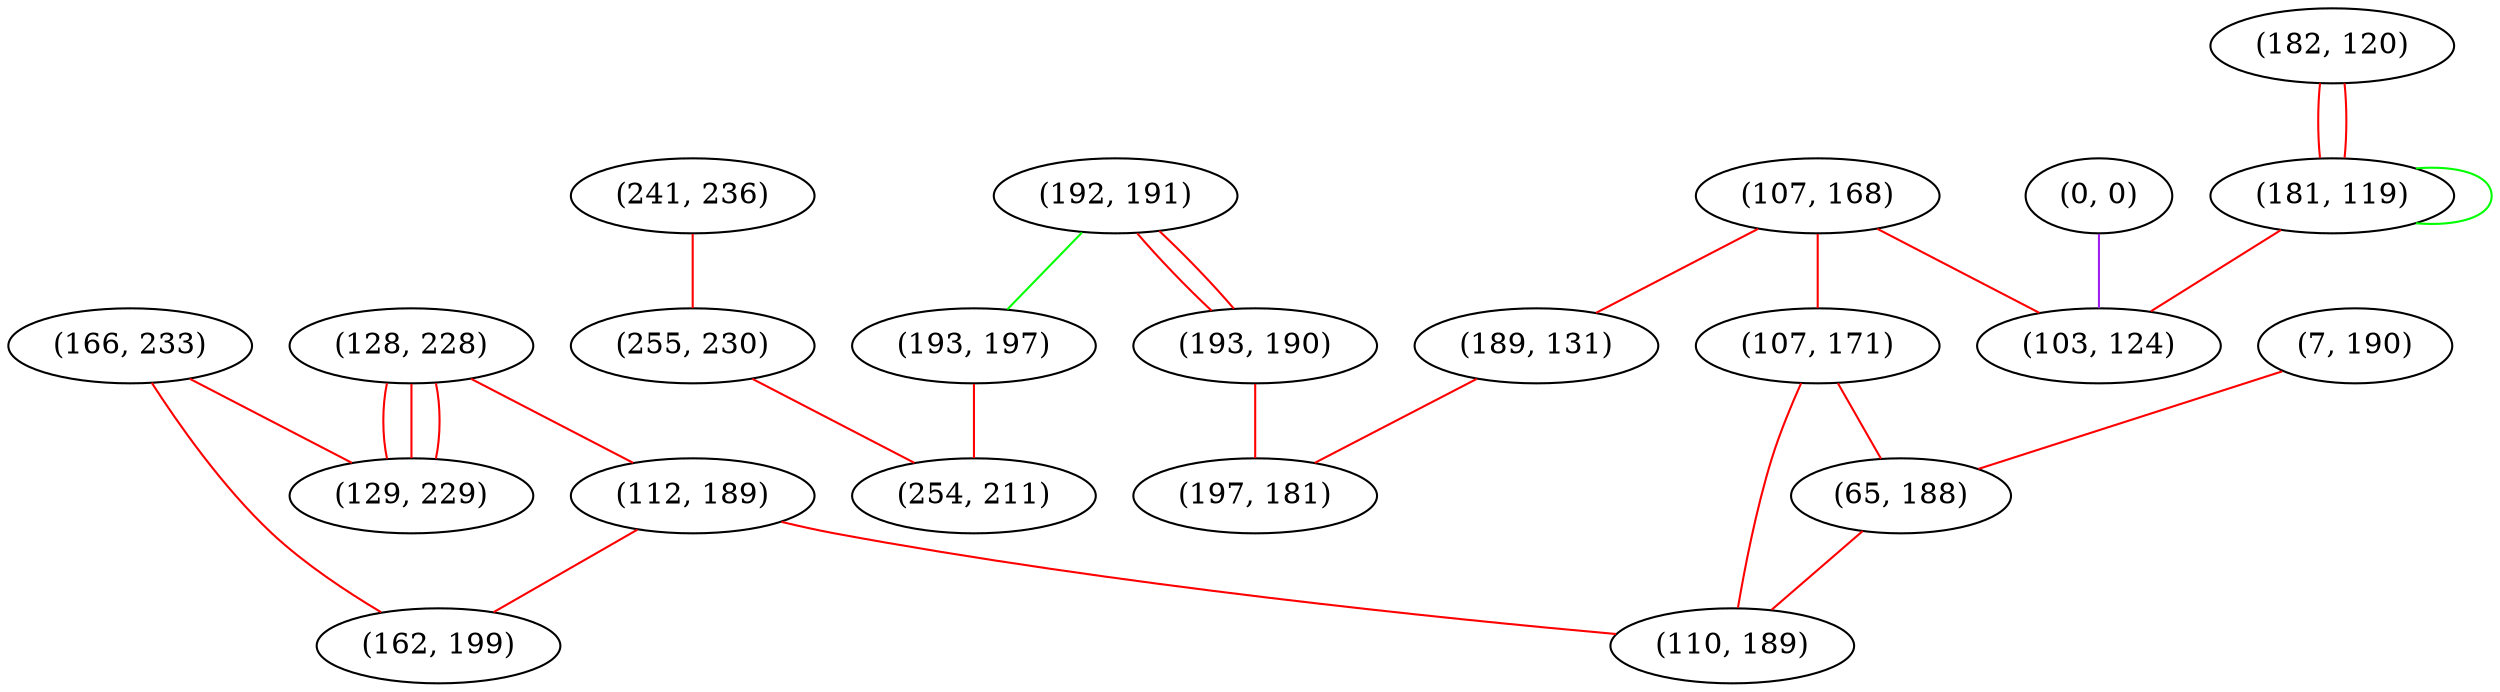 graph "" {
"(166, 233)";
"(182, 120)";
"(181, 119)";
"(192, 191)";
"(193, 190)";
"(107, 168)";
"(128, 228)";
"(112, 189)";
"(193, 197)";
"(241, 236)";
"(162, 199)";
"(255, 230)";
"(0, 0)";
"(107, 171)";
"(129, 229)";
"(7, 190)";
"(65, 188)";
"(189, 131)";
"(254, 211)";
"(110, 189)";
"(197, 181)";
"(103, 124)";
"(166, 233)" -- "(162, 199)"  [color=red, key=0, weight=1];
"(166, 233)" -- "(129, 229)"  [color=red, key=0, weight=1];
"(182, 120)" -- "(181, 119)"  [color=red, key=0, weight=1];
"(182, 120)" -- "(181, 119)"  [color=red, key=1, weight=1];
"(181, 119)" -- "(103, 124)"  [color=red, key=0, weight=1];
"(181, 119)" -- "(181, 119)"  [color=green, key=0, weight=2];
"(192, 191)" -- "(193, 197)"  [color=green, key=0, weight=2];
"(192, 191)" -- "(193, 190)"  [color=red, key=0, weight=1];
"(192, 191)" -- "(193, 190)"  [color=red, key=1, weight=1];
"(193, 190)" -- "(197, 181)"  [color=red, key=0, weight=1];
"(107, 168)" -- "(103, 124)"  [color=red, key=0, weight=1];
"(107, 168)" -- "(107, 171)"  [color=red, key=0, weight=1];
"(107, 168)" -- "(189, 131)"  [color=red, key=0, weight=1];
"(128, 228)" -- "(129, 229)"  [color=red, key=0, weight=1];
"(128, 228)" -- "(129, 229)"  [color=red, key=1, weight=1];
"(128, 228)" -- "(129, 229)"  [color=red, key=2, weight=1];
"(128, 228)" -- "(112, 189)"  [color=red, key=0, weight=1];
"(112, 189)" -- "(162, 199)"  [color=red, key=0, weight=1];
"(112, 189)" -- "(110, 189)"  [color=red, key=0, weight=1];
"(193, 197)" -- "(254, 211)"  [color=red, key=0, weight=1];
"(241, 236)" -- "(255, 230)"  [color=red, key=0, weight=1];
"(255, 230)" -- "(254, 211)"  [color=red, key=0, weight=1];
"(0, 0)" -- "(103, 124)"  [color=purple, key=0, weight=4];
"(107, 171)" -- "(110, 189)"  [color=red, key=0, weight=1];
"(107, 171)" -- "(65, 188)"  [color=red, key=0, weight=1];
"(7, 190)" -- "(65, 188)"  [color=red, key=0, weight=1];
"(65, 188)" -- "(110, 189)"  [color=red, key=0, weight=1];
"(189, 131)" -- "(197, 181)"  [color=red, key=0, weight=1];
}
